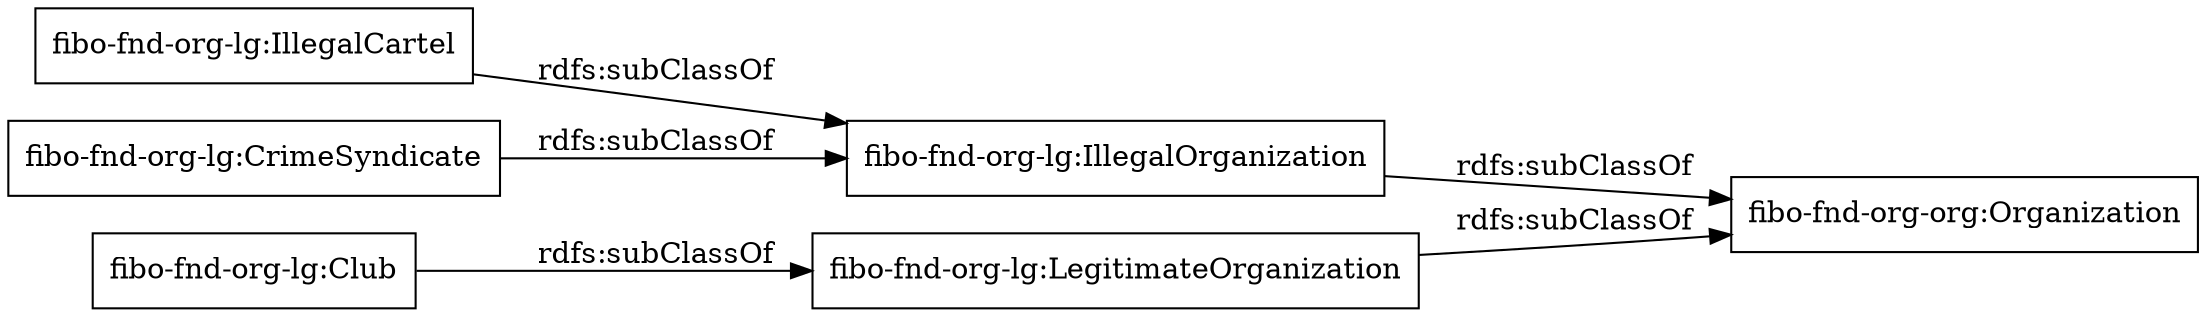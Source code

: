 digraph ar2dtool_diagram { 
rankdir=LR;
size="1000"
node [shape = rectangle, color="black"]; "fibo-fnd-org-lg:LegitimateOrganization" "fibo-fnd-org-lg:IllegalOrganization" "fibo-fnd-org-lg:IllegalCartel" "fibo-fnd-org-lg:CrimeSyndicate" "fibo-fnd-org-lg:Club" ; /*classes style*/
	"fibo-fnd-org-lg:IllegalOrganization" -> "fibo-fnd-org-org:Organization" [ label = "rdfs:subClassOf" ];
	"fibo-fnd-org-lg:Club" -> "fibo-fnd-org-lg:LegitimateOrganization" [ label = "rdfs:subClassOf" ];
	"fibo-fnd-org-lg:LegitimateOrganization" -> "fibo-fnd-org-org:Organization" [ label = "rdfs:subClassOf" ];
	"fibo-fnd-org-lg:CrimeSyndicate" -> "fibo-fnd-org-lg:IllegalOrganization" [ label = "rdfs:subClassOf" ];
	"fibo-fnd-org-lg:IllegalCartel" -> "fibo-fnd-org-lg:IllegalOrganization" [ label = "rdfs:subClassOf" ];

}
